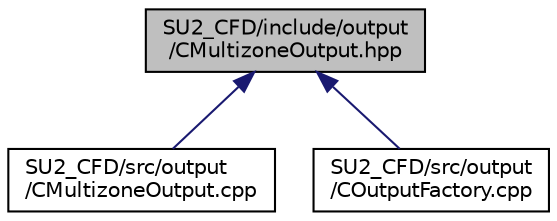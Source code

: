 digraph "SU2_CFD/include/output/CMultizoneOutput.hpp"
{
 // LATEX_PDF_SIZE
  edge [fontname="Helvetica",fontsize="10",labelfontname="Helvetica",labelfontsize="10"];
  node [fontname="Helvetica",fontsize="10",shape=record];
  Node1 [label="SU2_CFD/include/output\l/CMultizoneOutput.hpp",height=0.2,width=0.4,color="black", fillcolor="grey75", style="filled", fontcolor="black",tooltip="Headers of the main subroutines for screen and history output in multizone problems."];
  Node1 -> Node2 [dir="back",color="midnightblue",fontsize="10",style="solid",fontname="Helvetica"];
  Node2 [label="SU2_CFD/src/output\l/CMultizoneOutput.cpp",height=0.2,width=0.4,color="black", fillcolor="white", style="filled",URL="$CMultizoneOutput_8cpp.html",tooltip="Main subroutines for multizone output."];
  Node1 -> Node3 [dir="back",color="midnightblue",fontsize="10",style="solid",fontname="Helvetica"];
  Node3 [label="SU2_CFD/src/output\l/COutputFactory.cpp",height=0.2,width=0.4,color="black", fillcolor="white", style="filled",URL="$COutputFactory_8cpp.html",tooltip="Main subroutines for output solver information."];
}
